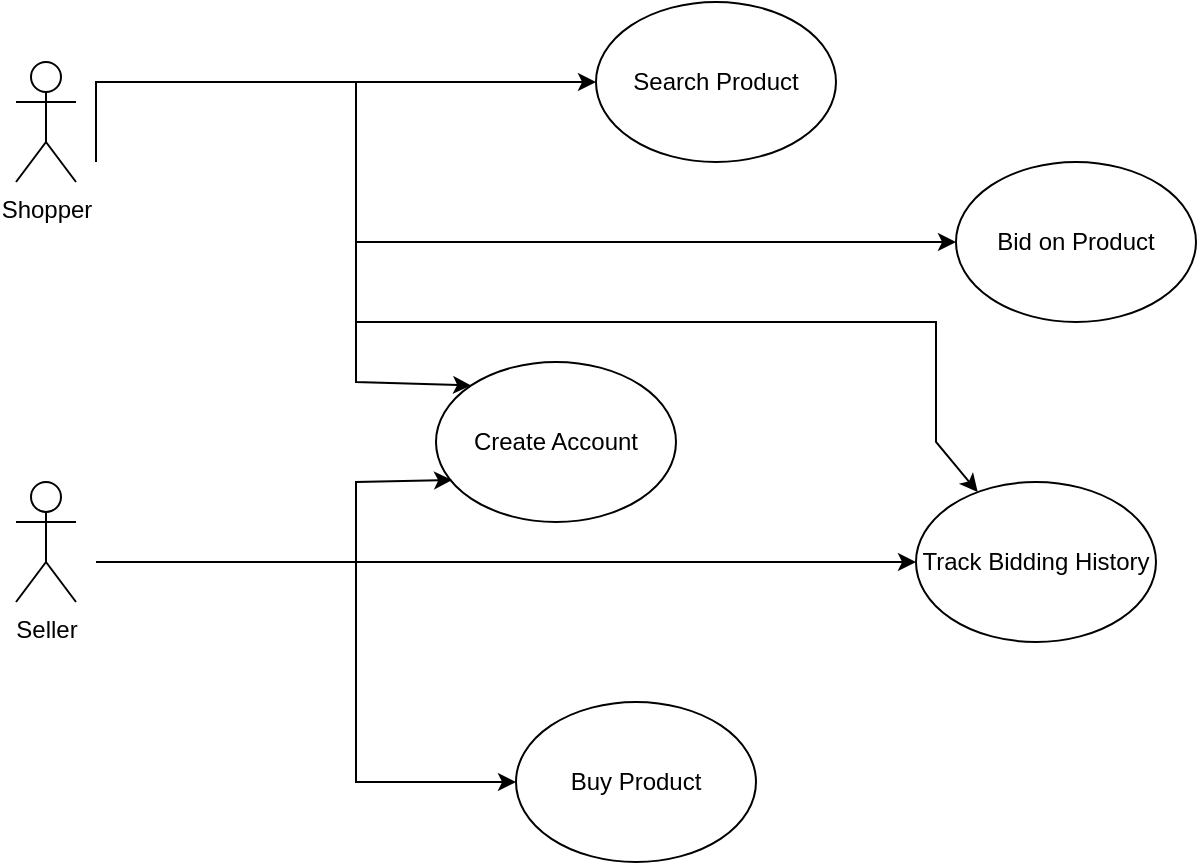 <mxfile version="24.8.3">
  <diagram name="Seite-1" id="G8OPGU_XtDNQlhswRJjk">
    <mxGraphModel grid="1" page="1" gridSize="10" guides="1" tooltips="1" connect="1" arrows="1" fold="1" pageScale="1" pageWidth="1600" pageHeight="600" math="0" shadow="0">
      <root>
        <mxCell id="0" />
        <mxCell id="1" parent="0" />
        <mxCell id="z_SGV5qSYEI812VnV98s-1" value="Shopper" style="shape=umlActor;verticalLabelPosition=bottom;verticalAlign=top;html=1;outlineConnect=0;" vertex="1" parent="1">
          <mxGeometry x="90" y="70" width="30" height="60" as="geometry" />
        </mxCell>
        <mxCell id="z_SGV5qSYEI812VnV98s-4" value="Seller" style="shape=umlActor;verticalLabelPosition=bottom;verticalAlign=top;html=1;outlineConnect=0;" vertex="1" parent="1">
          <mxGeometry x="90" y="280" width="30" height="60" as="geometry" />
        </mxCell>
        <mxCell id="z_SGV5qSYEI812VnV98s-7" value="" style="endArrow=classic;html=1;rounded=0;" edge="1" parent="1" target="z_SGV5qSYEI812VnV98s-8">
          <mxGeometry width="50" height="50" relative="1" as="geometry">
            <mxPoint x="130" y="120" as="sourcePoint" />
            <mxPoint x="290" y="120" as="targetPoint" />
            <Array as="points">
              <mxPoint x="130" y="80" />
              <mxPoint x="220" y="80" />
            </Array>
          </mxGeometry>
        </mxCell>
        <mxCell id="z_SGV5qSYEI812VnV98s-8" value="Search Product" style="ellipse;whiteSpace=wrap;html=1;" vertex="1" parent="1">
          <mxGeometry x="380" y="40" width="120" height="80" as="geometry" />
        </mxCell>
        <mxCell id="z_SGV5qSYEI812VnV98s-9" value="" style="endArrow=classic;html=1;rounded=0;entryX=0;entryY=0;entryDx=0;entryDy=0;" edge="1" parent="1" target="z_SGV5qSYEI812VnV98s-10">
          <mxGeometry width="50" height="50" relative="1" as="geometry">
            <mxPoint x="260" y="80" as="sourcePoint" />
            <mxPoint x="380" y="160" as="targetPoint" />
            <Array as="points">
              <mxPoint x="260" y="160" />
              <mxPoint x="260" y="230" />
            </Array>
          </mxGeometry>
        </mxCell>
        <mxCell id="z_SGV5qSYEI812VnV98s-10" value="Create Account" style="ellipse;whiteSpace=wrap;html=1;" vertex="1" parent="1">
          <mxGeometry x="300" y="220" width="120" height="80" as="geometry" />
        </mxCell>
        <mxCell id="z_SGV5qSYEI812VnV98s-11" value="" style="endArrow=classic;html=1;rounded=0;entryX=0.067;entryY=0.738;entryDx=0;entryDy=0;entryPerimeter=0;" edge="1" parent="1" target="z_SGV5qSYEI812VnV98s-10">
          <mxGeometry width="50" height="50" relative="1" as="geometry">
            <mxPoint x="130" y="320" as="sourcePoint" />
            <mxPoint x="730" y="380" as="targetPoint" />
            <Array as="points">
              <mxPoint x="260" y="320" />
              <mxPoint x="260" y="280" />
            </Array>
          </mxGeometry>
        </mxCell>
        <mxCell id="z_SGV5qSYEI812VnV98s-12" value="" style="endArrow=classic;html=1;rounded=0;entryX=0;entryY=0.5;entryDx=0;entryDy=0;" edge="1" parent="1" target="z_SGV5qSYEI812VnV98s-13">
          <mxGeometry width="50" height="50" relative="1" as="geometry">
            <mxPoint x="260" y="320" as="sourcePoint" />
            <mxPoint x="360" y="320" as="targetPoint" />
            <Array as="points">
              <mxPoint x="260" y="430" />
            </Array>
          </mxGeometry>
        </mxCell>
        <mxCell id="z_SGV5qSYEI812VnV98s-13" value="Buy Product" style="ellipse;whiteSpace=wrap;html=1;" vertex="1" parent="1">
          <mxGeometry x="340" y="390" width="120" height="80" as="geometry" />
        </mxCell>
        <mxCell id="z_SGV5qSYEI812VnV98s-14" value="" style="endArrow=classic;html=1;rounded=0;" edge="1" parent="1" target="z_SGV5qSYEI812VnV98s-15">
          <mxGeometry width="50" height="50" relative="1" as="geometry">
            <mxPoint x="260" y="160" as="sourcePoint" />
            <mxPoint x="520" y="160" as="targetPoint" />
          </mxGeometry>
        </mxCell>
        <mxCell id="z_SGV5qSYEI812VnV98s-15" value="Bid on Product" style="ellipse;whiteSpace=wrap;html=1;" vertex="1" parent="1">
          <mxGeometry x="560" y="120" width="120" height="80" as="geometry" />
        </mxCell>
        <mxCell id="z_SGV5qSYEI812VnV98s-16" value="" style="endArrow=classic;html=1;rounded=0;" edge="1" parent="1" target="z_SGV5qSYEI812VnV98s-17">
          <mxGeometry width="50" height="50" relative="1" as="geometry">
            <mxPoint x="260" y="320" as="sourcePoint" />
            <mxPoint x="600" y="320" as="targetPoint" />
            <Array as="points">
              <mxPoint x="480" y="320" />
            </Array>
          </mxGeometry>
        </mxCell>
        <mxCell id="z_SGV5qSYEI812VnV98s-17" value="Track Bidding History" style="ellipse;whiteSpace=wrap;html=1;" vertex="1" parent="1">
          <mxGeometry x="540" y="280" width="120" height="80" as="geometry" />
        </mxCell>
        <mxCell id="z_SGV5qSYEI812VnV98s-18" value="" style="endArrow=classic;html=1;rounded=0;" edge="1" parent="1" target="z_SGV5qSYEI812VnV98s-17">
          <mxGeometry width="50" height="50" relative="1" as="geometry">
            <mxPoint x="260" y="200" as="sourcePoint" />
            <mxPoint x="730" y="280" as="targetPoint" />
            <Array as="points">
              <mxPoint x="340" y="200" />
              <mxPoint x="550" y="200" />
              <mxPoint x="550" y="260" />
            </Array>
          </mxGeometry>
        </mxCell>
      </root>
    </mxGraphModel>
  </diagram>
</mxfile>
